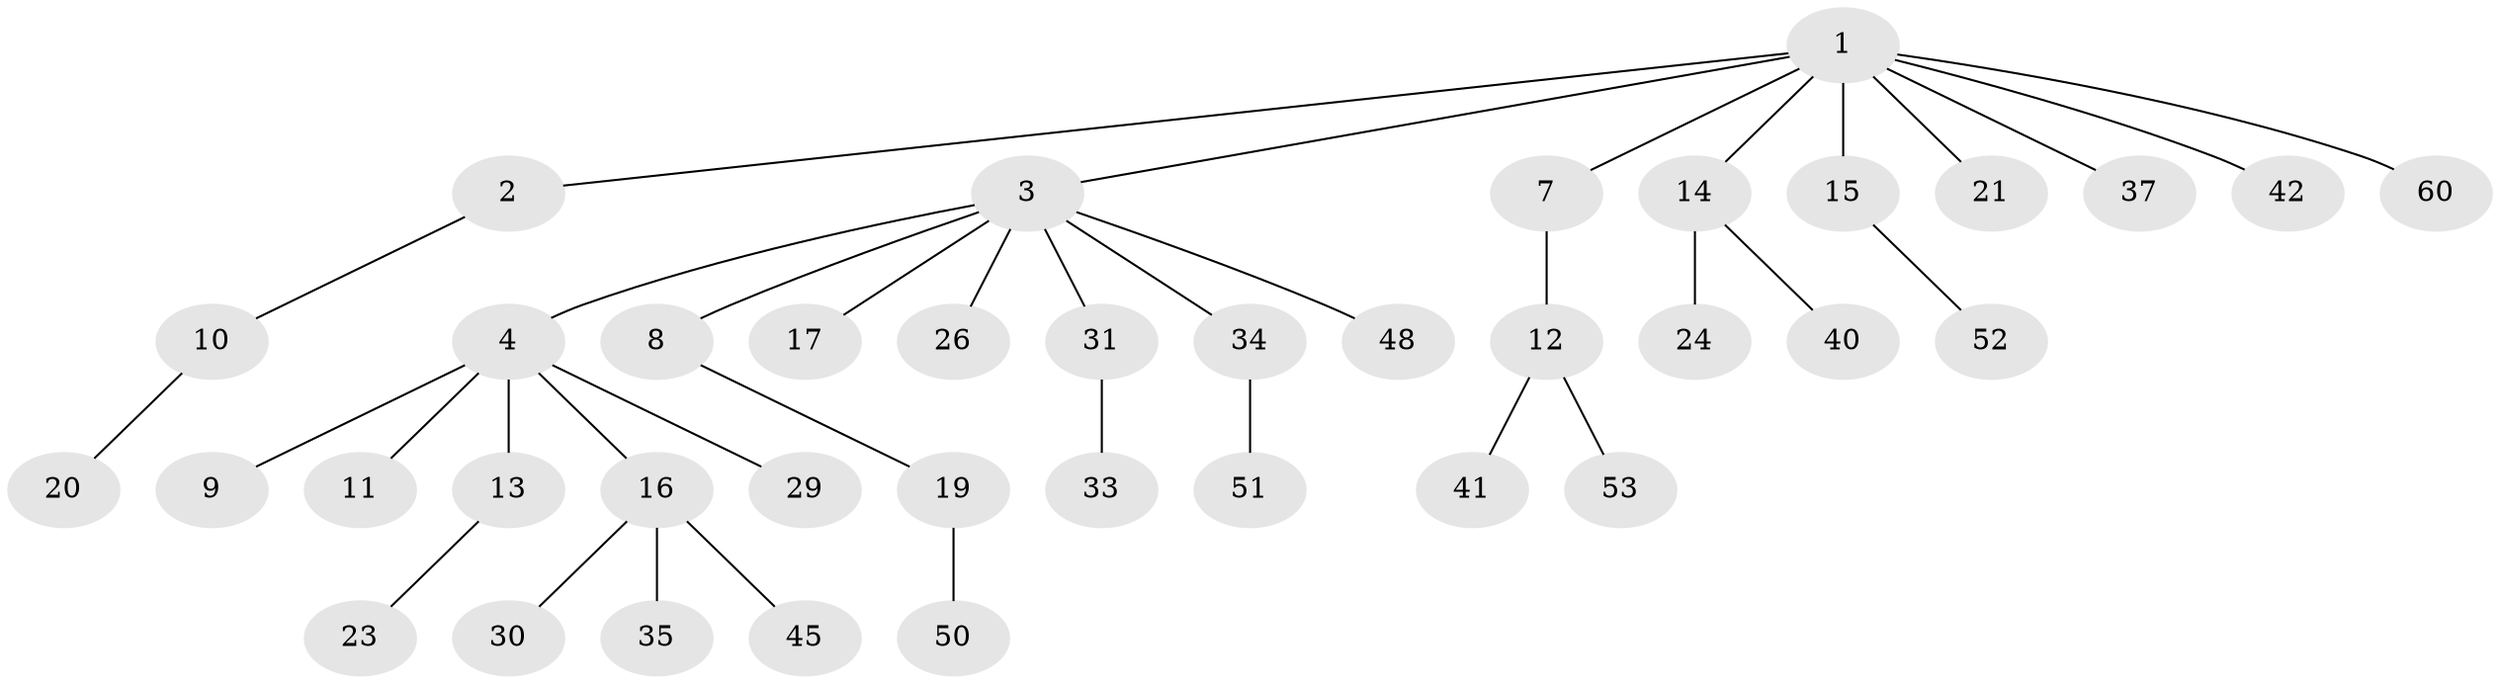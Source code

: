 // Generated by graph-tools (version 1.1) at 2025/24/03/03/25 07:24:07]
// undirected, 38 vertices, 37 edges
graph export_dot {
graph [start="1"]
  node [color=gray90,style=filled];
  1 [super="+6"];
  2 [super="+27"];
  3 [super="+5"];
  4 [super="+56"];
  7;
  8 [super="+22"];
  9;
  10 [super="+55"];
  11 [super="+43"];
  12 [super="+28"];
  13 [super="+44"];
  14 [super="+18"];
  15 [super="+39"];
  16 [super="+57"];
  17 [super="+54"];
  19 [super="+32"];
  20 [super="+25"];
  21;
  23;
  24;
  26 [super="+58"];
  29 [super="+38"];
  30 [super="+49"];
  31;
  33 [super="+46"];
  34 [super="+36"];
  35;
  37 [super="+47"];
  40;
  41;
  42;
  45;
  48 [super="+59"];
  50;
  51;
  52;
  53;
  60;
  1 -- 2;
  1 -- 3;
  1 -- 14;
  1 -- 21;
  1 -- 60;
  1 -- 37;
  1 -- 7;
  1 -- 42;
  1 -- 15;
  2 -- 10;
  3 -- 4;
  3 -- 8;
  3 -- 31;
  3 -- 48;
  3 -- 17;
  3 -- 34;
  3 -- 26;
  4 -- 9;
  4 -- 11;
  4 -- 13;
  4 -- 16;
  4 -- 29;
  7 -- 12;
  8 -- 19;
  10 -- 20;
  12 -- 53;
  12 -- 41;
  13 -- 23;
  14 -- 24;
  14 -- 40;
  15 -- 52;
  16 -- 30;
  16 -- 35;
  16 -- 45;
  19 -- 50;
  31 -- 33;
  34 -- 51;
}
